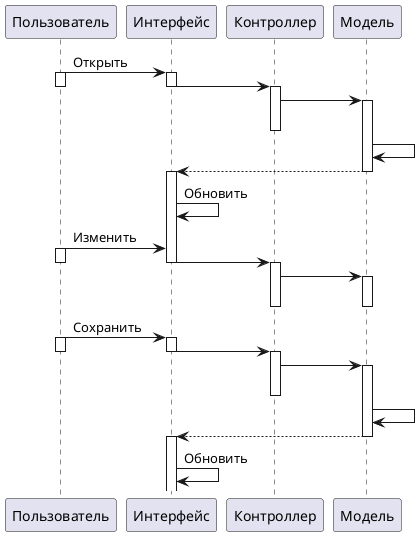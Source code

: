 @startuml
Пользователь -> Интерфейс : Открыть
activate Пользователь
activate Интерфейс
Интерфейс -> Контроллер
deactivate Пользователь
activate Контроллер
deactivate Интерфейс
Контроллер -> Модель
activate Модель
deactivate Контроллер
Модель -> Модель
Модель --> Интерфейс
deactivate Модель
activate Интерфейс
Интерфейс -> Интерфейс :Обновить
Пользователь -> Интерфейс : Изменить
activate Пользователь
Интерфейс -> Контроллер
deactivate Пользователь
activate Контроллер
deactivate Интерфейс
Контроллер -> Модель
activate Модель
deactivate Контроллер
deactivate Модель
Пользователь -> Интерфейс : Сохранить
activate Пользователь
activate Интерфейс
Интерфейс -> Контроллер
deactivate Пользователь
activate Контроллер
deactivate Интерфейс
Контроллер -> Модель
activate Модель
deactivate Контроллер
Модель -> Модель
Модель --> Интерфейс
deactivate Модель
activate Интерфейс
Интерфейс -> Интерфейс :Обновить
@enduml
